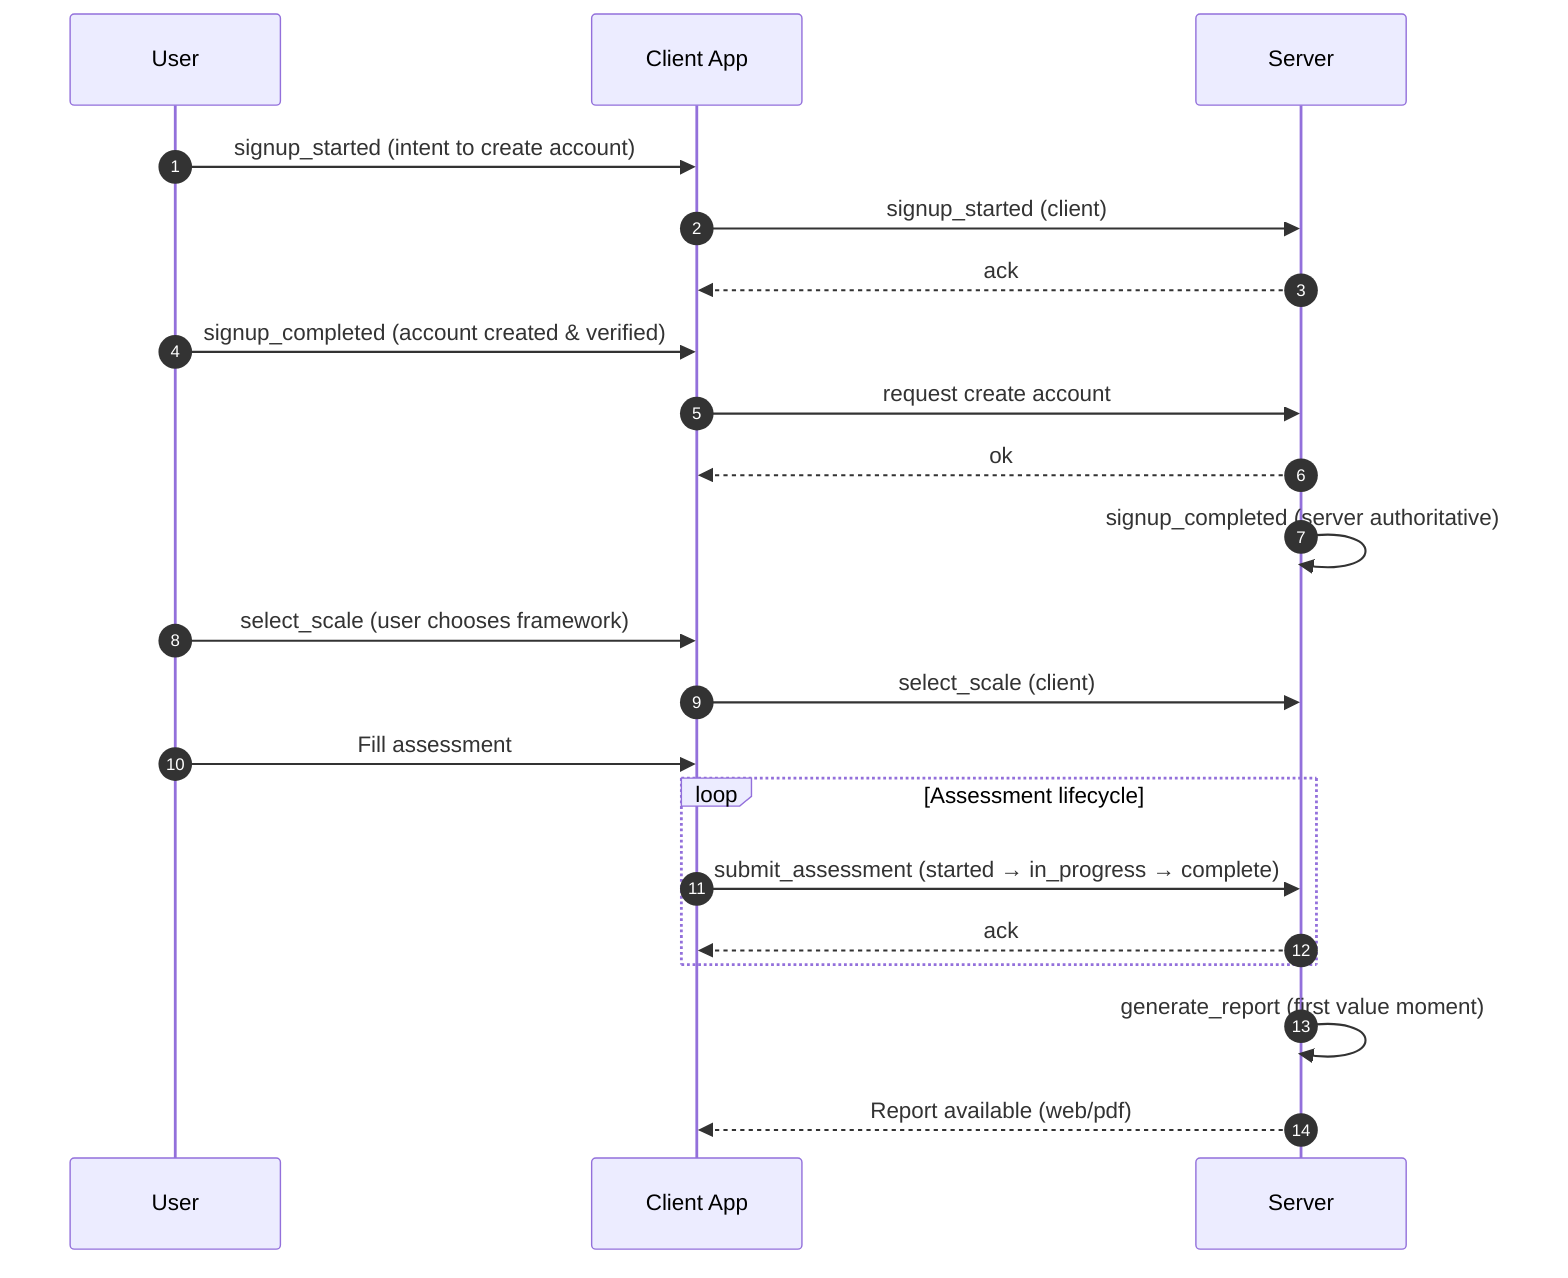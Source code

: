sequenceDiagram
  autonumber
  participant User
  participant ClientApp as Client App
  participant Server

  User->>ClientApp: signup_started (intent to create account)

  ClientApp->>Server: signup_started (client)
  Server-->>ClientApp: ack

  User->>ClientApp: signup_completed (account created & verified)
  ClientApp->>Server: request create account
  Server-->>ClientApp: ok
  Server->>Server: signup_completed (server authoritative)

  User->>ClientApp: select_scale (user chooses framework)
  ClientApp->>Server: select_scale (client)

  User->>ClientApp: Fill assessment
  loop Assessment lifecycle
    ClientApp->>Server: submit_assessment (started → in_progress → complete)
    Server-->>ClientApp: ack
  end

  Server->>Server: generate_report (first value moment)
  Server-->>ClientApp: Report available (web/pdf)